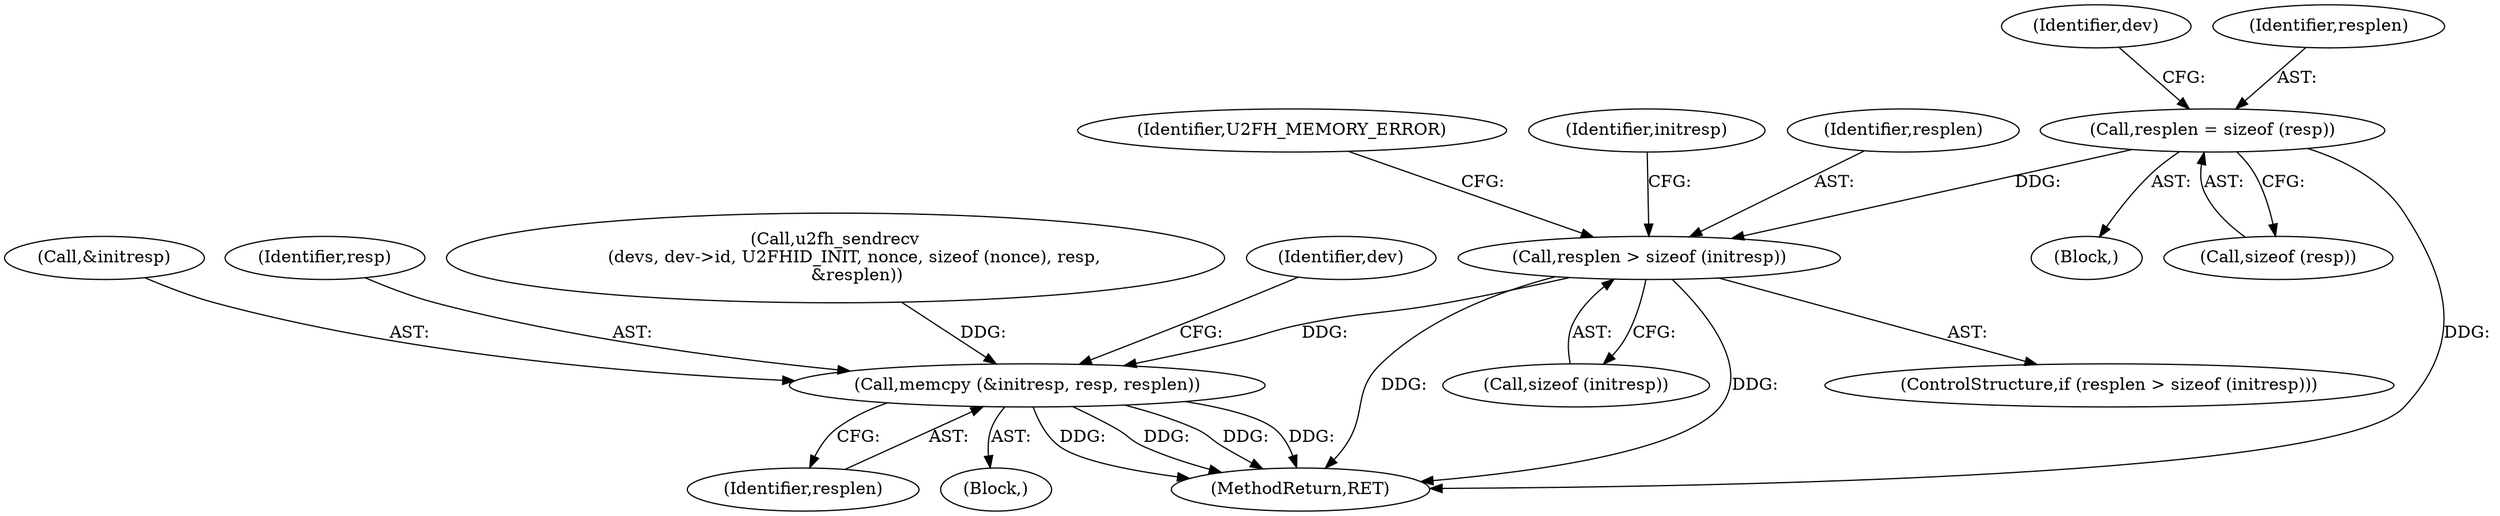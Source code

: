 digraph "0_libu2f-host_e4bb58cc8b6202a421e65f8230217d8ae6e16eb5@API" {
"1000115" [label="(Call,resplen = sizeof (resp))"];
"1000142" [label="(Call,resplen > sizeof (initresp))"];
"1000149" [label="(Call,memcpy (&initresp, resp, resplen))"];
"1000148" [label="(Identifier,U2FH_MEMORY_ERROR)"];
"1000195" [label="(MethodReturn,RET)"];
"1000141" [label="(ControlStructure,if (resplen > sizeof (initresp)))"];
"1000149" [label="(Call,memcpy (&initresp, resp, resplen))"];
"1000150" [label="(Call,&initresp)"];
"1000151" [label="(Identifier,initresp)"];
"1000117" [label="(Call,sizeof (resp))"];
"1000142" [label="(Call,resplen > sizeof (initresp))"];
"1000143" [label="(Identifier,resplen)"];
"1000152" [label="(Identifier,resp)"];
"1000121" [label="(Identifier,dev)"];
"1000153" [label="(Identifier,resplen)"];
"1000126" [label="(Call,u2fh_sendrecv\n       (devs, dev->id, U2FHID_INIT, nonce, sizeof (nonce), resp,\n        &resplen))"];
"1000103" [label="(Block,)"];
"1000156" [label="(Identifier,dev)"];
"1000115" [label="(Call,resplen = sizeof (resp))"];
"1000116" [label="(Identifier,resplen)"];
"1000139" [label="(Block,)"];
"1000144" [label="(Call,sizeof (initresp))"];
"1000115" -> "1000103"  [label="AST: "];
"1000115" -> "1000117"  [label="CFG: "];
"1000116" -> "1000115"  [label="AST: "];
"1000117" -> "1000115"  [label="AST: "];
"1000121" -> "1000115"  [label="CFG: "];
"1000115" -> "1000195"  [label="DDG: "];
"1000115" -> "1000142"  [label="DDG: "];
"1000142" -> "1000141"  [label="AST: "];
"1000142" -> "1000144"  [label="CFG: "];
"1000143" -> "1000142"  [label="AST: "];
"1000144" -> "1000142"  [label="AST: "];
"1000148" -> "1000142"  [label="CFG: "];
"1000151" -> "1000142"  [label="CFG: "];
"1000142" -> "1000195"  [label="DDG: "];
"1000142" -> "1000195"  [label="DDG: "];
"1000142" -> "1000149"  [label="DDG: "];
"1000149" -> "1000139"  [label="AST: "];
"1000149" -> "1000153"  [label="CFG: "];
"1000150" -> "1000149"  [label="AST: "];
"1000152" -> "1000149"  [label="AST: "];
"1000153" -> "1000149"  [label="AST: "];
"1000156" -> "1000149"  [label="CFG: "];
"1000149" -> "1000195"  [label="DDG: "];
"1000149" -> "1000195"  [label="DDG: "];
"1000149" -> "1000195"  [label="DDG: "];
"1000149" -> "1000195"  [label="DDG: "];
"1000126" -> "1000149"  [label="DDG: "];
}
